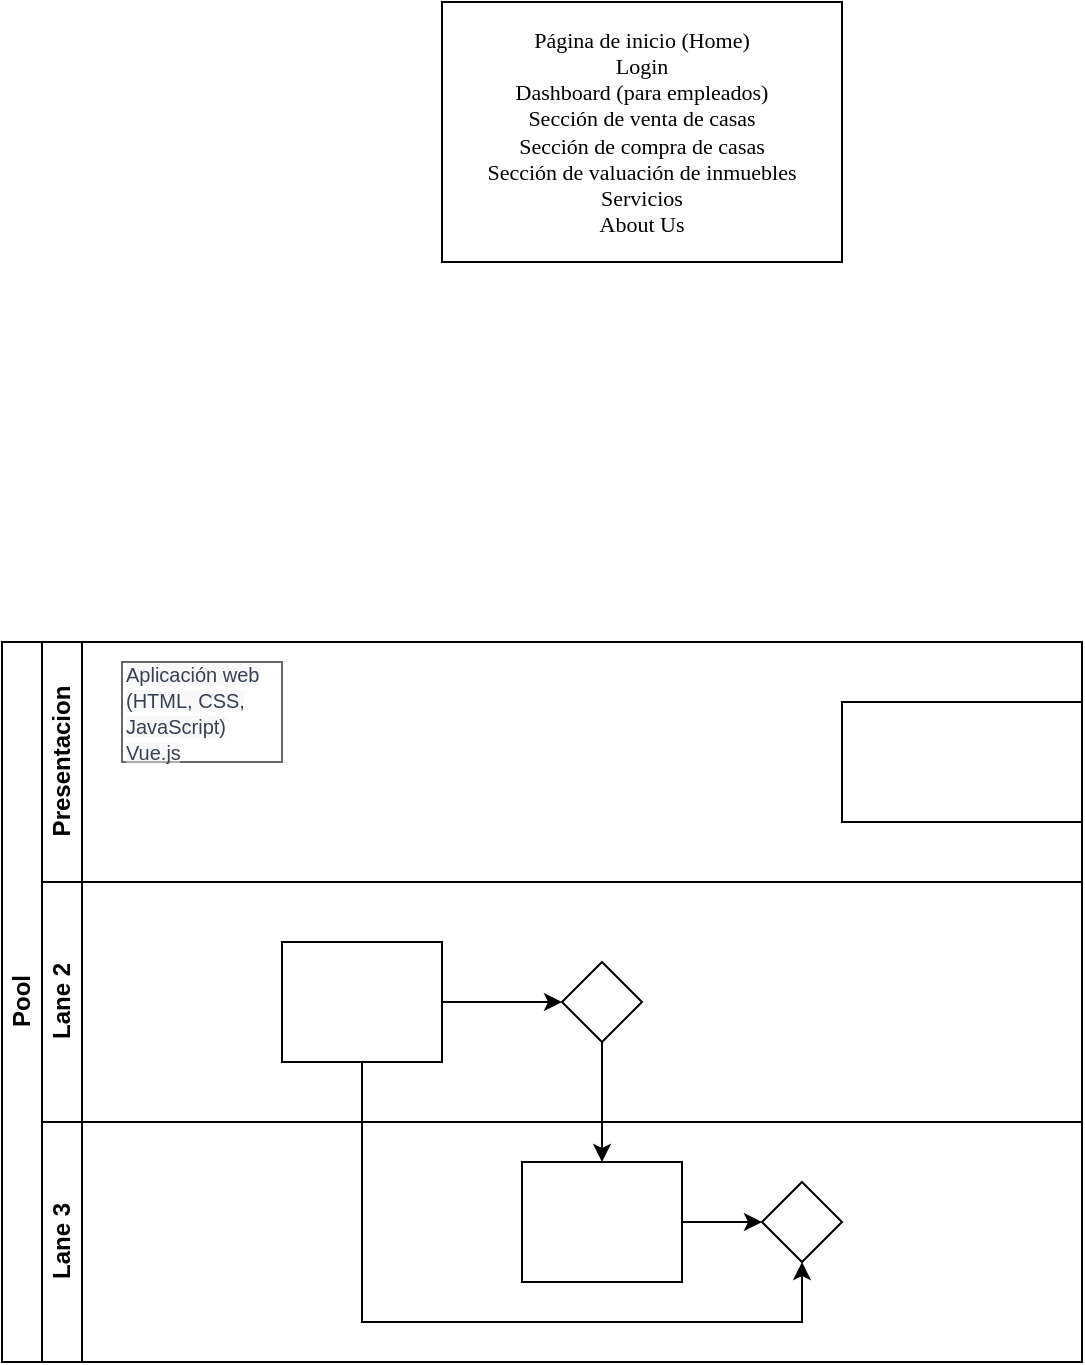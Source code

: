 <mxfile version="24.8.6">
  <diagram id="prtHgNgQTEPvFCAcTncT" name="Page-1">
    <mxGraphModel dx="500" dy="1425" grid="1" gridSize="10" guides="1" tooltips="1" connect="1" arrows="1" fold="1" page="1" pageScale="1" pageWidth="827" pageHeight="1169" math="0" shadow="0">
      <root>
        <mxCell id="0" />
        <mxCell id="1" parent="0" />
        <mxCell id="dNxyNK7c78bLwvsdeMH5-19" value="Pool" style="swimlane;html=1;childLayout=stackLayout;resizeParent=1;resizeParentMax=0;horizontal=0;startSize=20;horizontalStack=0;" parent="1" vertex="1">
          <mxGeometry x="120" y="120" width="540" height="360" as="geometry" />
        </mxCell>
        <mxCell id="dNxyNK7c78bLwvsdeMH5-35" style="edgeStyle=orthogonalEdgeStyle;rounded=0;orthogonalLoop=1;jettySize=auto;html=1;endArrow=classic;endFill=1;" parent="dNxyNK7c78bLwvsdeMH5-19" source="dNxyNK7c78bLwvsdeMH5-28" target="dNxyNK7c78bLwvsdeMH5-34" edge="1">
          <mxGeometry relative="1" as="geometry" />
        </mxCell>
        <mxCell id="dNxyNK7c78bLwvsdeMH5-38" style="edgeStyle=orthogonalEdgeStyle;rounded=0;orthogonalLoop=1;jettySize=auto;html=1;endArrow=classic;endFill=1;" parent="dNxyNK7c78bLwvsdeMH5-19" source="dNxyNK7c78bLwvsdeMH5-26" target="dNxyNK7c78bLwvsdeMH5-36" edge="1">
          <mxGeometry relative="1" as="geometry">
            <Array as="points">
              <mxPoint x="180" y="340" />
              <mxPoint x="400" y="340" />
            </Array>
          </mxGeometry>
        </mxCell>
        <mxCell id="dNxyNK7c78bLwvsdeMH5-20" value="Presentacion" style="swimlane;html=1;startSize=20;horizontal=0;" parent="dNxyNK7c78bLwvsdeMH5-19" vertex="1">
          <mxGeometry x="20" width="520" height="120" as="geometry" />
        </mxCell>
        <mxCell id="dNxyNK7c78bLwvsdeMH5-24" value="&lt;p style=&quot;line-height: 100%;&quot;&gt;&lt;font style=&quot;font-size: 10px;&quot;&gt;&lt;span style=&quot;background-color: rgba(244, 244, 245, 0.5); color: rgb(55, 65, 81);&quot;&gt;Aplicación web (HTML, CSS, JavaScript)&lt;/span&gt;&lt;br&gt;&lt;span style=&quot;background-color: rgba(244, 244, 245, 0.5); color: rgb(55, 65, 81);&quot;&gt;Vue.js&lt;/span&gt;&lt;/font&gt;&lt;/p&gt;" style="rounded=0;whiteSpace=wrap;html=1;fontFamily=Helvetica;fontSize=12;fontColor=#000000;align=left;opacity=60;" parent="dNxyNK7c78bLwvsdeMH5-20" vertex="1">
          <mxGeometry x="40" y="10" width="80" height="50" as="geometry" />
        </mxCell>
        <mxCell id="TlsZdM5ITeNhRCdUeGIX-1" value="" style="whiteSpace=wrap;html=1;fontColor=#000000;rounded=0;" vertex="1" parent="dNxyNK7c78bLwvsdeMH5-20">
          <mxGeometry x="400" y="30" width="120" height="60" as="geometry" />
        </mxCell>
        <mxCell id="dNxyNK7c78bLwvsdeMH5-21" value="Lane 2" style="swimlane;html=1;startSize=20;horizontal=0;" parent="dNxyNK7c78bLwvsdeMH5-19" vertex="1">
          <mxGeometry x="20" y="120" width="520" height="120" as="geometry" />
        </mxCell>
        <mxCell id="dNxyNK7c78bLwvsdeMH5-29" value="" style="edgeStyle=orthogonalEdgeStyle;rounded=0;orthogonalLoop=1;jettySize=auto;html=1;endArrow=classic;endFill=1;" parent="dNxyNK7c78bLwvsdeMH5-21" source="dNxyNK7c78bLwvsdeMH5-26" target="dNxyNK7c78bLwvsdeMH5-28" edge="1">
          <mxGeometry relative="1" as="geometry" />
        </mxCell>
        <mxCell id="dNxyNK7c78bLwvsdeMH5-26" value="" style="rounded=0;whiteSpace=wrap;html=1;fontFamily=Helvetica;fontSize=12;fontColor=#000000;align=center;" parent="dNxyNK7c78bLwvsdeMH5-21" vertex="1">
          <mxGeometry x="120" y="30" width="80" height="60" as="geometry" />
        </mxCell>
        <mxCell id="dNxyNK7c78bLwvsdeMH5-28" value="" style="rhombus;whiteSpace=wrap;html=1;fontFamily=Helvetica;fontSize=12;fontColor=#000000;align=center;" parent="dNxyNK7c78bLwvsdeMH5-21" vertex="1">
          <mxGeometry x="260" y="40" width="40" height="40" as="geometry" />
        </mxCell>
        <mxCell id="dNxyNK7c78bLwvsdeMH5-22" value="Lane 3" style="swimlane;html=1;startSize=20;horizontal=0;" parent="dNxyNK7c78bLwvsdeMH5-19" vertex="1">
          <mxGeometry x="20" y="240" width="520" height="120" as="geometry" />
        </mxCell>
        <mxCell id="dNxyNK7c78bLwvsdeMH5-37" value="" style="edgeStyle=orthogonalEdgeStyle;rounded=0;orthogonalLoop=1;jettySize=auto;html=1;endArrow=classic;endFill=1;" parent="dNxyNK7c78bLwvsdeMH5-22" source="dNxyNK7c78bLwvsdeMH5-34" target="dNxyNK7c78bLwvsdeMH5-36" edge="1">
          <mxGeometry relative="1" as="geometry" />
        </mxCell>
        <mxCell id="dNxyNK7c78bLwvsdeMH5-34" value="" style="rounded=0;whiteSpace=wrap;html=1;fontFamily=Helvetica;fontSize=12;fontColor=#000000;align=center;" parent="dNxyNK7c78bLwvsdeMH5-22" vertex="1">
          <mxGeometry x="240" y="20" width="80" height="60" as="geometry" />
        </mxCell>
        <mxCell id="dNxyNK7c78bLwvsdeMH5-36" value="" style="rhombus;whiteSpace=wrap;html=1;fontFamily=Helvetica;fontSize=12;fontColor=#000000;align=center;" parent="dNxyNK7c78bLwvsdeMH5-22" vertex="1">
          <mxGeometry x="360" y="30" width="40" height="40" as="geometry" />
        </mxCell>
        <mxCell id="dNxyNK7c78bLwvsdeMH5-30" value="&lt;div style=&quot;font-size: 11px;&quot;&gt;&lt;font face=&quot;Times New Roman&quot; style=&quot;font-size: 11px;&quot;&gt;Página de inicio (Home)&lt;/font&gt;&lt;/div&gt;&lt;div style=&quot;font-size: 11px;&quot;&gt;&lt;font face=&quot;Times New Roman&quot; style=&quot;font-size: 11px;&quot;&gt;Login&lt;/font&gt;&lt;/div&gt;&lt;div style=&quot;font-size: 11px;&quot;&gt;&lt;font face=&quot;Times New Roman&quot; style=&quot;font-size: 11px;&quot;&gt;Dashboard (para empleados)&lt;/font&gt;&lt;/div&gt;&lt;div style=&quot;font-size: 11px;&quot;&gt;&lt;font face=&quot;Times New Roman&quot; style=&quot;font-size: 11px;&quot;&gt;Sección de venta de casas&lt;/font&gt;&lt;/div&gt;&lt;div style=&quot;font-size: 11px;&quot;&gt;&lt;font face=&quot;Times New Roman&quot; style=&quot;font-size: 11px;&quot;&gt;Sección de compra de casas&lt;/font&gt;&lt;/div&gt;&lt;div style=&quot;font-size: 11px;&quot;&gt;&lt;font face=&quot;Times New Roman&quot; style=&quot;font-size: 11px;&quot;&gt;Sección de valuación de inmuebles&lt;/font&gt;&lt;/div&gt;&lt;div style=&quot;font-size: 11px;&quot;&gt;&lt;font face=&quot;Times New Roman&quot; style=&quot;font-size: 11px;&quot;&gt;Servicios&lt;/font&gt;&lt;/div&gt;&lt;div style=&quot;font-size: 11px;&quot;&gt;&lt;font face=&quot;Times New Roman&quot; style=&quot;font-size: 11px;&quot;&gt;About Us&lt;/font&gt;&lt;/div&gt;" style="rounded=0;whiteSpace=wrap;html=1;fontFamily=Helvetica;fontSize=12;fontColor=#000000;align=center;" parent="1" vertex="1">
          <mxGeometry x="340" y="-200" width="200" height="130" as="geometry" />
        </mxCell>
      </root>
    </mxGraphModel>
  </diagram>
</mxfile>
